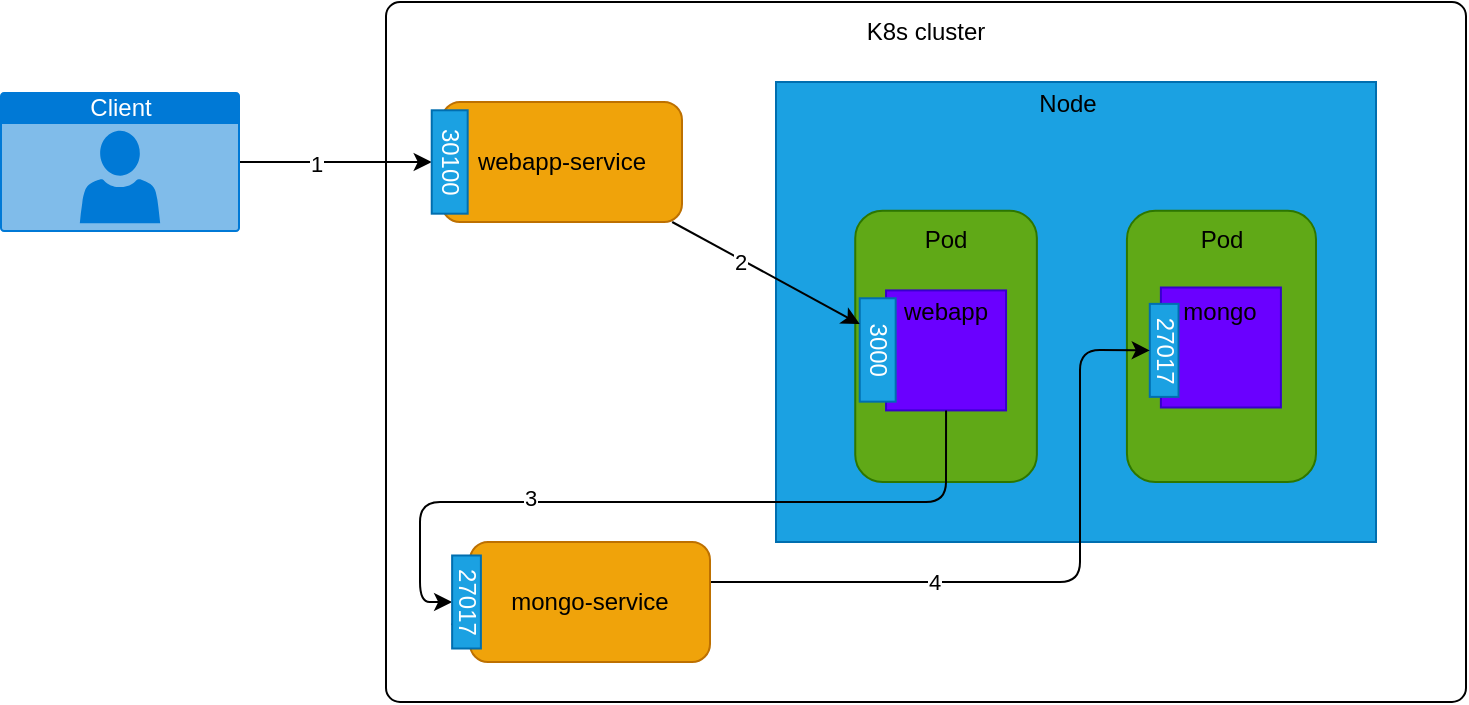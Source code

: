 <mxfile>
    <diagram id="514E4GRlaf4DPk-O0UqL" name="Page-1">
        <mxGraphModel dx="823" dy="455" grid="1" gridSize="10" guides="1" tooltips="1" connect="1" arrows="1" fold="1" page="1" pageScale="1" pageWidth="850" pageHeight="1100" math="0" shadow="0">
            <root>
                <mxCell id="0"/>
                <mxCell id="1" parent="0"/>
                <mxCell id="2" value="" style="rounded=1;whiteSpace=wrap;html=1;arcSize=2;" vertex="1" parent="1">
                    <mxGeometry x="263" y="140" width="540" height="350" as="geometry"/>
                </mxCell>
                <mxCell id="3" value="K8s cluster" style="text;html=1;strokeColor=none;fillColor=none;align=center;verticalAlign=middle;whiteSpace=wrap;rounded=0;" vertex="1" parent="1">
                    <mxGeometry x="458" y="140" width="150" height="30" as="geometry"/>
                </mxCell>
                <mxCell id="7" value="" style="group;fillColor=#b1ddf0;strokeColor=#10739e;" vertex="1" connectable="0" parent="1">
                    <mxGeometry x="458" y="180" width="300" height="230" as="geometry"/>
                </mxCell>
                <mxCell id="5" value="" style="rounded=0;whiteSpace=wrap;html=1;fillColor=#1ba1e2;strokeColor=#006EAF;fontColor=#ffffff;" vertex="1" parent="7">
                    <mxGeometry width="300" height="230" as="geometry"/>
                </mxCell>
                <mxCell id="6" value="Node" style="text;html=1;strokeColor=none;fillColor=none;align=center;verticalAlign=middle;whiteSpace=wrap;rounded=0;" vertex="1" parent="7">
                    <mxGeometry x="120.833" width="50.0" height="21.562" as="geometry"/>
                </mxCell>
                <mxCell id="13" value="" style="rounded=1;whiteSpace=wrap;html=1;fillColor=#60a917;fontColor=#ffffff;strokeColor=#2D7600;" vertex="1" parent="7">
                    <mxGeometry x="175.47" y="64.4" width="94.53" height="135.6" as="geometry"/>
                </mxCell>
                <mxCell id="27" value="" style="rounded=1;whiteSpace=wrap;html=1;fillColor=#60a917;fontColor=#ffffff;strokeColor=#2D7600;" vertex="1" parent="7">
                    <mxGeometry x="39.62" y="64.4" width="90.82" height="135.6" as="geometry"/>
                </mxCell>
                <mxCell id="33" style="edgeStyle=none;html=1;exitX=0.5;exitY=0;exitDx=0;exitDy=0;" edge="1" parent="7" source="28" target="32">
                    <mxGeometry relative="1" as="geometry"/>
                </mxCell>
                <mxCell id="32" value="" style="rounded=0;whiteSpace=wrap;html=1;fillColor=#6a00ff;fontColor=#ffffff;strokeColor=#3700CC;" vertex="1" parent="7">
                    <mxGeometry x="55.03" y="104.21" width="60" height="60" as="geometry"/>
                </mxCell>
                <mxCell id="28" value="webapp" style="text;html=1;strokeColor=none;fillColor=none;align=center;verticalAlign=middle;whiteSpace=wrap;rounded=0;" vertex="1" parent="7">
                    <mxGeometry x="68.054" y="104.222" width="33.962" height="21.562" as="geometry"/>
                </mxCell>
                <mxCell id="34" value="" style="rounded=0;whiteSpace=wrap;html=1;fillColor=#6a00ff;fontColor=#ffffff;strokeColor=#3700CC;" vertex="1" parent="7">
                    <mxGeometry x="192.45" y="102.75" width="60" height="60" as="geometry"/>
                </mxCell>
                <mxCell id="14" value="mongo" style="text;html=1;strokeColor=none;fillColor=none;align=center;verticalAlign=middle;whiteSpace=wrap;rounded=0;" vertex="1" parent="7">
                    <mxGeometry x="205.473" y="104.225" width="33.962" height="21.562" as="geometry"/>
                </mxCell>
                <mxCell id="39" value="Pod" style="text;html=1;strokeColor=none;fillColor=none;align=center;verticalAlign=middle;whiteSpace=wrap;rounded=0;" vertex="1" parent="7">
                    <mxGeometry x="55.03" y="64.4" width="60" height="30" as="geometry"/>
                </mxCell>
                <mxCell id="40" value="Pod" style="text;html=1;strokeColor=none;fillColor=none;align=center;verticalAlign=middle;whiteSpace=wrap;rounded=0;" vertex="1" parent="7">
                    <mxGeometry x="192.74" y="64.4" width="60" height="30" as="geometry"/>
                </mxCell>
                <mxCell id="26" value="27017" style="text;html=1;strokeColor=#006EAF;fillColor=#1ba1e2;align=center;verticalAlign=middle;whiteSpace=wrap;rounded=0;rotation=90;fontColor=#ffffff;" vertex="1" parent="7">
                    <mxGeometry x="170.83" y="127.0" width="46.51" height="14.38" as="geometry"/>
                </mxCell>
                <mxCell id="21" value="3000" style="text;html=1;strokeColor=#006EAF;fillColor=#1ba1e2;align=center;verticalAlign=middle;whiteSpace=wrap;rounded=0;rotation=90;fontColor=#ffffff;" vertex="1" parent="7">
                    <mxGeometry x="25" y="125" width="51.7" height="17.97" as="geometry"/>
                </mxCell>
                <mxCell id="43" style="edgeStyle=none;html=1;entryX=0.25;entryY=1;entryDx=0;entryDy=0;" edge="1" parent="1" source="35" target="21">
                    <mxGeometry relative="1" as="geometry"/>
                </mxCell>
                <mxCell id="47" value="2" style="edgeLabel;html=1;align=center;verticalAlign=middle;resizable=0;points=[];" vertex="1" connectable="0" parent="43">
                    <mxGeometry x="-0.027" y="3" relative="1" as="geometry">
                        <mxPoint x="-13" y="-2" as="offset"/>
                    </mxGeometry>
                </mxCell>
                <mxCell id="35" value="webapp-service" style="rounded=1;whiteSpace=wrap;html=1;fillColor=#f0a30a;fontColor=#000000;strokeColor=#BD7000;" vertex="1" parent="1">
                    <mxGeometry x="291" y="190" width="120" height="60" as="geometry"/>
                </mxCell>
                <mxCell id="45" value="4" style="edgeStyle=none;html=1;entryX=0.5;entryY=1;entryDx=0;entryDy=0;" edge="1" parent="1" source="36" target="26">
                    <mxGeometry relative="1" as="geometry">
                        <mxPoint x="681" y="370" as="targetPoint"/>
                        <Array as="points">
                            <mxPoint x="350" y="430"/>
                            <mxPoint x="420" y="430"/>
                            <mxPoint x="610" y="430"/>
                            <mxPoint x="610" y="314"/>
                        </Array>
                    </mxGeometry>
                </mxCell>
                <mxCell id="36" value="mongo-service" style="rounded=1;whiteSpace=wrap;html=1;fillColor=#f0a30a;fontColor=#000000;strokeColor=#BD7000;" vertex="1" parent="1">
                    <mxGeometry x="305" y="410" width="120" height="60" as="geometry"/>
                </mxCell>
                <mxCell id="42" style="edgeStyle=none;html=1;entryX=0.5;entryY=1;entryDx=0;entryDy=0;" edge="1" parent="1" source="51" target="49">
                    <mxGeometry relative="1" as="geometry"/>
                </mxCell>
                <mxCell id="46" value="1" style="edgeLabel;html=1;align=center;verticalAlign=middle;resizable=0;points=[];" vertex="1" connectable="0" parent="42">
                    <mxGeometry x="-0.206" y="-1" relative="1" as="geometry">
                        <mxPoint as="offset"/>
                    </mxGeometry>
                </mxCell>
                <mxCell id="44" style="edgeStyle=none;html=1;exitX=0.5;exitY=1;exitDx=0;exitDy=0;entryX=0.5;entryY=1;entryDx=0;entryDy=0;" edge="1" parent="1" source="32" target="50">
                    <mxGeometry relative="1" as="geometry">
                        <Array as="points">
                            <mxPoint x="543" y="390"/>
                            <mxPoint x="280" y="390"/>
                            <mxPoint x="280" y="440"/>
                        </Array>
                    </mxGeometry>
                </mxCell>
                <mxCell id="48" value="3" style="edgeLabel;html=1;align=center;verticalAlign=middle;resizable=0;points=[];" vertex="1" connectable="0" parent="44">
                    <mxGeometry x="0.355" y="-2" relative="1" as="geometry">
                        <mxPoint as="offset"/>
                    </mxGeometry>
                </mxCell>
                <mxCell id="49" value="30100" style="text;html=1;strokeColor=#006EAF;fillColor=#1ba1e2;align=center;verticalAlign=middle;whiteSpace=wrap;rounded=0;rotation=90;fontColor=#ffffff;" vertex="1" parent="1">
                    <mxGeometry x="269" y="211.01" width="51.7" height="17.97" as="geometry"/>
                </mxCell>
                <mxCell id="53" style="edgeStyle=none;html=1;exitX=0.75;exitY=1;exitDx=0;exitDy=0;entryX=0;entryY=0.25;entryDx=0;entryDy=0;" edge="1" parent="1" source="50" target="36">
                    <mxGeometry relative="1" as="geometry"/>
                </mxCell>
                <mxCell id="50" value="27017" style="text;html=1;strokeColor=#006EAF;fillColor=#1ba1e2;align=center;verticalAlign=middle;whiteSpace=wrap;rounded=0;rotation=90;fontColor=#ffffff;" vertex="1" parent="1">
                    <mxGeometry x="280.0" y="432.81" width="46.51" height="14.38" as="geometry"/>
                </mxCell>
                <mxCell id="51" value="Client" style="html=1;strokeColor=none;fillColor=#0079D6;labelPosition=center;verticalLabelPosition=middle;verticalAlign=top;align=center;fontSize=12;outlineConnect=0;spacingTop=-6;fontColor=#FFFFFF;sketch=0;shape=mxgraph.sitemap.user;" vertex="1" parent="1">
                    <mxGeometry x="70" y="185" width="120" height="70" as="geometry"/>
                </mxCell>
            </root>
        </mxGraphModel>
    </diagram>
</mxfile>